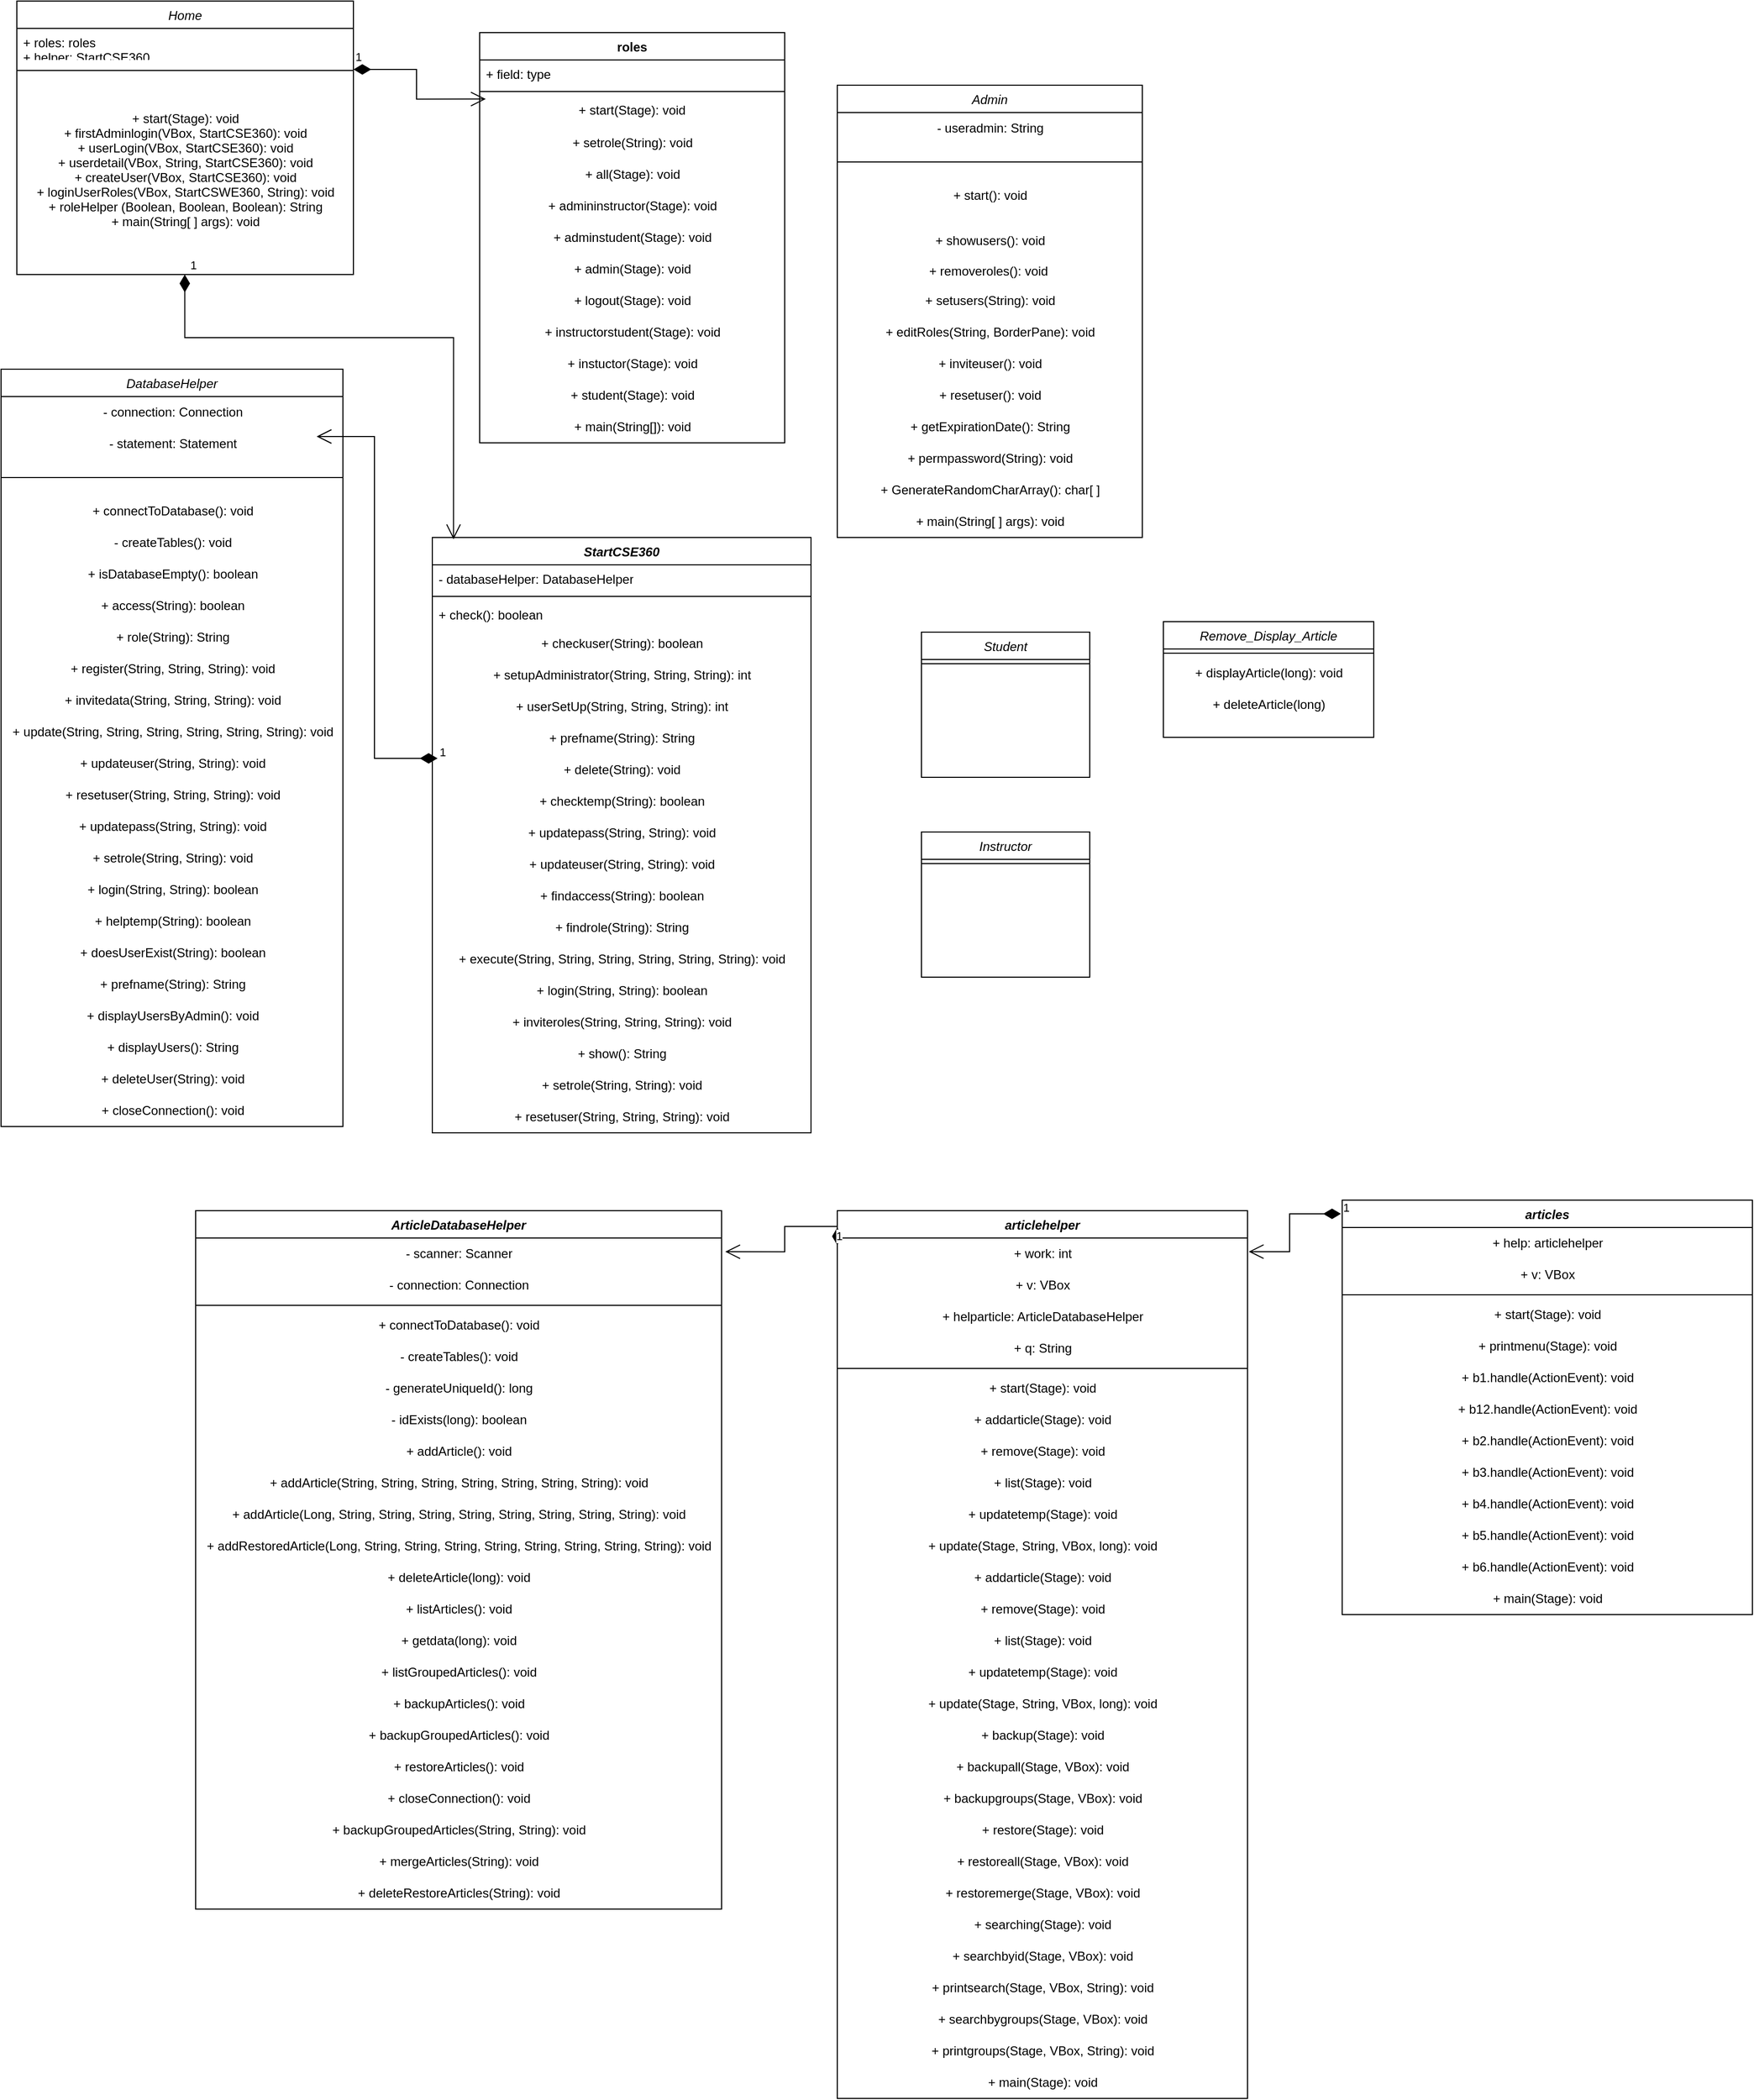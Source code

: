 <mxfile version="24.8.3">
  <diagram name="Page-1" id="ctMq2p94Id5YSrw-uo0k">
    <mxGraphModel dx="859" dy="958" grid="1" gridSize="10" guides="1" tooltips="1" connect="1" arrows="1" fold="1" page="1" pageScale="1" pageWidth="850" pageHeight="1100" math="0" shadow="0">
      <root>
        <mxCell id="0" />
        <mxCell id="1" parent="0" />
        <mxCell id="kllssjLPhVET7LkKiRfW-1" value="Home" style="swimlane;fontStyle=2;align=center;verticalAlign=top;childLayout=stackLayout;horizontal=1;startSize=26;horizontalStack=0;resizeParent=1;resizeLast=0;collapsible=1;marginBottom=0;rounded=0;shadow=0;strokeWidth=1;spacingTop=0;" parent="1" vertex="1">
          <mxGeometry x="40" y="40" width="320" height="260" as="geometry">
            <mxRectangle x="150" y="10" width="160" height="26" as="alternateBounds" />
          </mxGeometry>
        </mxCell>
        <mxCell id="kllssjLPhVET7LkKiRfW-2" value="+ roles: roles&#xa;+ helper: StartCSE360" style="text;align=left;verticalAlign=top;spacingLeft=4;spacingRight=4;overflow=hidden;rotatable=0;points=[[0,0.5],[1,0.5]];portConstraint=eastwest;rounded=0;shadow=0;html=0;" parent="kllssjLPhVET7LkKiRfW-1" vertex="1">
          <mxGeometry y="26" width="320" height="26" as="geometry" />
        </mxCell>
        <mxCell id="kllssjLPhVET7LkKiRfW-11" value="" style="line;html=1;strokeWidth=1;align=left;verticalAlign=middle;spacingTop=-1;spacingLeft=3;spacingRight=3;rotatable=0;labelPosition=right;points=[];portConstraint=eastwest;" parent="kllssjLPhVET7LkKiRfW-1" vertex="1">
          <mxGeometry y="52" width="320" height="28" as="geometry" />
        </mxCell>
        <mxCell id="kllssjLPhVET7LkKiRfW-12" value="+ start(Stage): void&#xa;+ firstAdminlogin(VBox, StartCSE360): void&#xa;+ userLogin(VBox, StartCSE360): void&#xa;+ userdetail(VBox, String, StartCSE360): void&#xa;+ createUser(VBox, StartCSE360): void&#xa;+ loginUserRoles(VBox, StartCSWE360, String): void&#xa;+ roleHelper (Boolean, Boolean, Boolean): String&#xa;+ main(String[ ] args): void" style="text;align=center;verticalAlign=top;spacingLeft=5;spacingRight=4;overflow=hidden;rotatable=0;points=[[0,0.5],[1,0.5]];portConstraint=eastwest;spacingTop=13;spacing=7;labelBorderColor=none;labelBackgroundColor=none;" parent="kllssjLPhVET7LkKiRfW-1" vertex="1">
          <mxGeometry y="80" width="320" height="180" as="geometry" />
        </mxCell>
        <mxCell id="kllssjLPhVET7LkKiRfW-13" value="Student" style="swimlane;fontStyle=2;align=center;verticalAlign=top;childLayout=stackLayout;horizontal=1;startSize=26;horizontalStack=0;resizeParent=1;resizeLast=0;collapsible=1;marginBottom=0;rounded=0;shadow=0;strokeWidth=1;" parent="1" vertex="1">
          <mxGeometry x="900" y="640" width="160" height="138" as="geometry">
            <mxRectangle x="130" y="380" width="160" height="26" as="alternateBounds" />
          </mxGeometry>
        </mxCell>
        <mxCell id="kllssjLPhVET7LkKiRfW-14" value="" style="line;html=1;strokeWidth=1;align=left;verticalAlign=middle;spacingTop=-1;spacingLeft=3;spacingRight=3;rotatable=0;labelPosition=right;points=[];portConstraint=eastwest;" parent="kllssjLPhVET7LkKiRfW-13" vertex="1">
          <mxGeometry y="26" width="160" height="8" as="geometry" />
        </mxCell>
        <mxCell id="kllssjLPhVET7LkKiRfW-21" value="Instructor" style="swimlane;fontStyle=2;align=center;verticalAlign=top;childLayout=stackLayout;horizontal=1;startSize=26;horizontalStack=0;resizeParent=1;resizeLast=0;collapsible=1;marginBottom=0;rounded=0;shadow=0;strokeWidth=1;" parent="1" vertex="1">
          <mxGeometry x="900" y="830" width="160" height="138" as="geometry">
            <mxRectangle x="130" y="380" width="160" height="26" as="alternateBounds" />
          </mxGeometry>
        </mxCell>
        <mxCell id="kllssjLPhVET7LkKiRfW-22" value="" style="line;html=1;strokeWidth=1;align=left;verticalAlign=middle;spacingTop=-1;spacingLeft=3;spacingRight=3;rotatable=0;labelPosition=right;points=[];portConstraint=eastwest;" parent="kllssjLPhVET7LkKiRfW-21" vertex="1">
          <mxGeometry y="26" width="160" height="8" as="geometry" />
        </mxCell>
        <mxCell id="kllssjLPhVET7LkKiRfW-15" value="Admin" style="swimlane;fontStyle=2;align=center;verticalAlign=top;childLayout=stackLayout;horizontal=1;startSize=26;horizontalStack=0;resizeParent=1;resizeLast=0;collapsible=1;marginBottom=0;rounded=0;shadow=0;strokeWidth=1;" parent="1" vertex="1">
          <mxGeometry x="820" y="120" width="290" height="430" as="geometry">
            <mxRectangle x="340" y="380" width="170" height="26" as="alternateBounds" />
          </mxGeometry>
        </mxCell>
        <mxCell id="kllssjLPhVET7LkKiRfW-38" value="- useradmin: String" style="text;html=1;align=center;verticalAlign=middle;resizable=0;points=[];autosize=1;strokeColor=none;fillColor=none;" parent="kllssjLPhVET7LkKiRfW-15" vertex="1">
          <mxGeometry y="26" width="290" height="30" as="geometry" />
        </mxCell>
        <mxCell id="kllssjLPhVET7LkKiRfW-16" value="" style="line;html=1;strokeWidth=1;align=left;verticalAlign=middle;spacingTop=-1;spacingLeft=3;spacingRight=3;rotatable=0;labelPosition=right;points=[];portConstraint=eastwest;" parent="kllssjLPhVET7LkKiRfW-15" vertex="1">
          <mxGeometry y="56" width="290" height="34" as="geometry" />
        </mxCell>
        <mxCell id="SJlAwtRStTT4HypsvH_w-40" value="+ start(): void" style="text;html=1;align=center;verticalAlign=middle;resizable=0;points=[];autosize=1;strokeColor=none;fillColor=none;" parent="kllssjLPhVET7LkKiRfW-15" vertex="1">
          <mxGeometry y="90" width="290" height="30" as="geometry" />
        </mxCell>
        <mxCell id="kllssjLPhVET7LkKiRfW-19" value="&lt;div&gt;&lt;br&gt;&lt;/div&gt;&lt;div&gt;+ showusers(): void&lt;/div&gt;&lt;div&gt;&lt;br&gt;&lt;/div&gt;&lt;div&gt;+ removeroles(): void&amp;nbsp;&lt;br&gt;&lt;/div&gt;" style="text;html=1;align=center;verticalAlign=middle;resizable=0;points=[];autosize=1;strokeColor=none;fillColor=none;" parent="kllssjLPhVET7LkKiRfW-15" vertex="1">
          <mxGeometry y="120" width="290" height="70" as="geometry" />
        </mxCell>
        <mxCell id="SJlAwtRStTT4HypsvH_w-62" value="+ setusers(String): void" style="text;html=1;align=center;verticalAlign=middle;resizable=0;points=[];autosize=1;strokeColor=none;fillColor=none;" parent="kllssjLPhVET7LkKiRfW-15" vertex="1">
          <mxGeometry y="190" width="290" height="30" as="geometry" />
        </mxCell>
        <mxCell id="SJlAwtRStTT4HypsvH_w-46" value="+ editRoles(String, BorderPane): void" style="text;html=1;align=center;verticalAlign=middle;resizable=0;points=[];autosize=1;strokeColor=none;fillColor=none;" parent="kllssjLPhVET7LkKiRfW-15" vertex="1">
          <mxGeometry y="220" width="290" height="30" as="geometry" />
        </mxCell>
        <mxCell id="SJlAwtRStTT4HypsvH_w-63" value="+ inviteuser(): void" style="text;html=1;align=center;verticalAlign=middle;resizable=0;points=[];autosize=1;strokeColor=none;fillColor=none;" parent="kllssjLPhVET7LkKiRfW-15" vertex="1">
          <mxGeometry y="250" width="290" height="30" as="geometry" />
        </mxCell>
        <mxCell id="SJlAwtRStTT4HypsvH_w-64" value="+ resetuser(): void" style="text;html=1;align=center;verticalAlign=middle;resizable=0;points=[];autosize=1;strokeColor=none;fillColor=none;" parent="kllssjLPhVET7LkKiRfW-15" vertex="1">
          <mxGeometry y="280" width="290" height="30" as="geometry" />
        </mxCell>
        <mxCell id="SJlAwtRStTT4HypsvH_w-65" value="+ getExpirationDate(): String" style="text;html=1;align=center;verticalAlign=middle;resizable=0;points=[];autosize=1;strokeColor=none;fillColor=none;" parent="kllssjLPhVET7LkKiRfW-15" vertex="1">
          <mxGeometry y="310" width="290" height="30" as="geometry" />
        </mxCell>
        <mxCell id="SJlAwtRStTT4HypsvH_w-66" value="+ permpassword(String): void" style="text;html=1;align=center;verticalAlign=middle;resizable=0;points=[];autosize=1;strokeColor=none;fillColor=none;" parent="kllssjLPhVET7LkKiRfW-15" vertex="1">
          <mxGeometry y="340" width="290" height="30" as="geometry" />
        </mxCell>
        <mxCell id="SJlAwtRStTT4HypsvH_w-67" value="+ GenerateRandomCharArray(): char[ ]" style="text;html=1;align=center;verticalAlign=middle;resizable=0;points=[];autosize=1;strokeColor=none;fillColor=none;" parent="kllssjLPhVET7LkKiRfW-15" vertex="1">
          <mxGeometry y="370" width="290" height="30" as="geometry" />
        </mxCell>
        <mxCell id="SJlAwtRStTT4HypsvH_w-47" value="+ main(String[ ] args): void" style="text;html=1;align=center;verticalAlign=middle;resizable=0;points=[];autosize=1;strokeColor=none;fillColor=none;" parent="kllssjLPhVET7LkKiRfW-15" vertex="1">
          <mxGeometry y="400" width="290" height="30" as="geometry" />
        </mxCell>
        <mxCell id="kllssjLPhVET7LkKiRfW-39" value="DatabaseHelper" style="swimlane;fontStyle=2;align=center;verticalAlign=top;childLayout=stackLayout;horizontal=1;startSize=26;horizontalStack=0;resizeParent=1;resizeLast=0;collapsible=1;marginBottom=0;rounded=0;shadow=0;strokeWidth=1;" parent="1" vertex="1">
          <mxGeometry x="25" y="390" width="325" height="720" as="geometry">
            <mxRectangle x="130" y="380" width="160" height="26" as="alternateBounds" />
          </mxGeometry>
        </mxCell>
        <mxCell id="kllssjLPhVET7LkKiRfW-42" value="- connection: Connection" style="text;html=1;align=center;verticalAlign=middle;resizable=0;points=[];autosize=1;strokeColor=none;fillColor=none;" parent="kllssjLPhVET7LkKiRfW-39" vertex="1">
          <mxGeometry y="26" width="325" height="30" as="geometry" />
        </mxCell>
        <mxCell id="kllssjLPhVET7LkKiRfW-43" value="- statement: Statement" style="text;html=1;align=center;verticalAlign=middle;resizable=0;points=[];autosize=1;strokeColor=none;fillColor=none;" parent="kllssjLPhVET7LkKiRfW-39" vertex="1">
          <mxGeometry y="56" width="325" height="30" as="geometry" />
        </mxCell>
        <mxCell id="kllssjLPhVET7LkKiRfW-40" value="" style="line;html=1;strokeWidth=1;align=left;verticalAlign=middle;spacingTop=-1;spacingLeft=3;spacingRight=3;rotatable=0;labelPosition=right;points=[];portConstraint=eastwest;" parent="kllssjLPhVET7LkKiRfW-39" vertex="1">
          <mxGeometry y="86" width="325" height="34" as="geometry" />
        </mxCell>
        <mxCell id="kllssjLPhVET7LkKiRfW-41" value="+ connectToDatabase(): void" style="text;html=1;align=center;verticalAlign=middle;resizable=0;points=[];autosize=1;strokeColor=none;fillColor=none;" parent="kllssjLPhVET7LkKiRfW-39" vertex="1">
          <mxGeometry y="120" width="325" height="30" as="geometry" />
        </mxCell>
        <mxCell id="kllssjLPhVET7LkKiRfW-44" value="- createTables(): void" style="text;html=1;align=center;verticalAlign=middle;resizable=0;points=[];autosize=1;strokeColor=none;fillColor=none;" parent="kllssjLPhVET7LkKiRfW-39" vertex="1">
          <mxGeometry y="150" width="325" height="30" as="geometry" />
        </mxCell>
        <mxCell id="kllssjLPhVET7LkKiRfW-45" value="+ isDatabaseEmpty(): boolean" style="text;html=1;align=center;verticalAlign=middle;resizable=0;points=[];autosize=1;strokeColor=none;fillColor=none;" parent="kllssjLPhVET7LkKiRfW-39" vertex="1">
          <mxGeometry y="180" width="325" height="30" as="geometry" />
        </mxCell>
        <mxCell id="kllssjLPhVET7LkKiRfW-47" value="+ access(String): boolean" style="text;html=1;align=center;verticalAlign=middle;resizable=0;points=[];autosize=1;strokeColor=none;fillColor=none;" parent="kllssjLPhVET7LkKiRfW-39" vertex="1">
          <mxGeometry y="210" width="325" height="30" as="geometry" />
        </mxCell>
        <mxCell id="kllssjLPhVET7LkKiRfW-48" value="+ role(String): String" style="text;html=1;align=center;verticalAlign=middle;resizable=0;points=[];autosize=1;strokeColor=none;fillColor=none;" parent="kllssjLPhVET7LkKiRfW-39" vertex="1">
          <mxGeometry y="240" width="325" height="30" as="geometry" />
        </mxCell>
        <mxCell id="kllssjLPhVET7LkKiRfW-49" value="+ register(String, String, String): void" style="text;html=1;align=center;verticalAlign=middle;resizable=0;points=[];autosize=1;strokeColor=none;fillColor=none;" parent="kllssjLPhVET7LkKiRfW-39" vertex="1">
          <mxGeometry y="270" width="325" height="30" as="geometry" />
        </mxCell>
        <mxCell id="SJlAwtRStTT4HypsvH_w-48" value="+ invitedata(String, String, String): void" style="text;html=1;align=center;verticalAlign=middle;resizable=0;points=[];autosize=1;strokeColor=none;fillColor=none;" parent="kllssjLPhVET7LkKiRfW-39" vertex="1">
          <mxGeometry y="300" width="325" height="30" as="geometry" />
        </mxCell>
        <mxCell id="kllssjLPhVET7LkKiRfW-51" value="+ update(String, String, String, String, String, String): void" style="text;html=1;align=center;verticalAlign=middle;resizable=0;points=[];autosize=1;strokeColor=none;fillColor=none;" parent="kllssjLPhVET7LkKiRfW-39" vertex="1">
          <mxGeometry y="330" width="325" height="30" as="geometry" />
        </mxCell>
        <mxCell id="SJlAwtRStTT4HypsvH_w-49" value="+ updateuser(String, String): void" style="text;html=1;align=center;verticalAlign=middle;resizable=0;points=[];autosize=1;strokeColor=none;fillColor=none;" parent="kllssjLPhVET7LkKiRfW-39" vertex="1">
          <mxGeometry y="360" width="325" height="30" as="geometry" />
        </mxCell>
        <mxCell id="SJlAwtRStTT4HypsvH_w-50" value="+ resetuser(String, String, String): void" style="text;html=1;align=center;verticalAlign=middle;resizable=0;points=[];autosize=1;strokeColor=none;fillColor=none;" parent="kllssjLPhVET7LkKiRfW-39" vertex="1">
          <mxGeometry y="390" width="325" height="30" as="geometry" />
        </mxCell>
        <mxCell id="SJlAwtRStTT4HypsvH_w-51" value="+ updatepass(String, String): void" style="text;html=1;align=center;verticalAlign=middle;resizable=0;points=[];autosize=1;strokeColor=none;fillColor=none;" parent="kllssjLPhVET7LkKiRfW-39" vertex="1">
          <mxGeometry y="420" width="325" height="30" as="geometry" />
        </mxCell>
        <mxCell id="kllssjLPhVET7LkKiRfW-52" value="+ setrole(String, String): void" style="text;html=1;align=center;verticalAlign=middle;resizable=0;points=[];autosize=1;strokeColor=none;fillColor=none;" parent="kllssjLPhVET7LkKiRfW-39" vertex="1">
          <mxGeometry y="450" width="325" height="30" as="geometry" />
        </mxCell>
        <mxCell id="SJlAwtRStTT4HypsvH_w-45" value="+ login(String, String): boolean" style="text;html=1;align=center;verticalAlign=middle;resizable=0;points=[];autosize=1;strokeColor=none;fillColor=none;" parent="kllssjLPhVET7LkKiRfW-39" vertex="1">
          <mxGeometry y="480" width="325" height="30" as="geometry" />
        </mxCell>
        <mxCell id="SJlAwtRStTT4HypsvH_w-54" value="+ helptemp(String): boolean" style="text;html=1;align=center;verticalAlign=middle;resizable=0;points=[];autosize=1;strokeColor=none;fillColor=none;" parent="kllssjLPhVET7LkKiRfW-39" vertex="1">
          <mxGeometry y="510" width="325" height="30" as="geometry" />
        </mxCell>
        <mxCell id="kllssjLPhVET7LkKiRfW-53" value="+ doesUserExist(String): boolean" style="text;html=1;align=center;verticalAlign=middle;resizable=0;points=[];autosize=1;strokeColor=none;fillColor=none;" parent="kllssjLPhVET7LkKiRfW-39" vertex="1">
          <mxGeometry y="540" width="325" height="30" as="geometry" />
        </mxCell>
        <mxCell id="SJlAwtRStTT4HypsvH_w-1" value="+ prefname(String): String" style="text;html=1;align=center;verticalAlign=middle;resizable=0;points=[];autosize=1;strokeColor=none;fillColor=none;" parent="kllssjLPhVET7LkKiRfW-39" vertex="1">
          <mxGeometry y="570" width="325" height="30" as="geometry" />
        </mxCell>
        <mxCell id="SJlAwtRStTT4HypsvH_w-2" value="+ displayUsersByAdmin(): void" style="text;html=1;align=center;verticalAlign=middle;resizable=0;points=[];autosize=1;strokeColor=none;fillColor=none;" parent="kllssjLPhVET7LkKiRfW-39" vertex="1">
          <mxGeometry y="600" width="325" height="30" as="geometry" />
        </mxCell>
        <mxCell id="SJlAwtRStTT4HypsvH_w-3" value="+ displayUsers(): String" style="text;html=1;align=center;verticalAlign=middle;resizable=0;points=[];autosize=1;strokeColor=none;fillColor=none;" parent="kllssjLPhVET7LkKiRfW-39" vertex="1">
          <mxGeometry y="630" width="325" height="30" as="geometry" />
        </mxCell>
        <mxCell id="SJlAwtRStTT4HypsvH_w-4" value="+ deleteUser(String): void" style="text;html=1;align=center;verticalAlign=middle;resizable=0;points=[];autosize=1;strokeColor=none;fillColor=none;" parent="kllssjLPhVET7LkKiRfW-39" vertex="1">
          <mxGeometry y="660" width="325" height="30" as="geometry" />
        </mxCell>
        <mxCell id="SJlAwtRStTT4HypsvH_w-6" value="+ closeConnection(): void" style="text;html=1;align=center;verticalAlign=middle;resizable=0;points=[];autosize=1;strokeColor=none;fillColor=none;" parent="kllssjLPhVET7LkKiRfW-39" vertex="1">
          <mxGeometry y="690" width="325" height="30" as="geometry" />
        </mxCell>
        <mxCell id="SJlAwtRStTT4HypsvH_w-11" value="roles" style="swimlane;fontStyle=1;align=center;verticalAlign=top;childLayout=stackLayout;horizontal=1;startSize=26;horizontalStack=0;resizeParent=1;resizeParentMax=0;resizeLast=0;collapsible=1;marginBottom=0;whiteSpace=wrap;html=1;" parent="1" vertex="1">
          <mxGeometry x="480" y="70" width="290" height="390" as="geometry" />
        </mxCell>
        <mxCell id="SJlAwtRStTT4HypsvH_w-12" value="+ field: type" style="text;strokeColor=none;fillColor=none;align=left;verticalAlign=top;spacingLeft=4;spacingRight=4;overflow=hidden;rotatable=0;points=[[0,0.5],[1,0.5]];portConstraint=eastwest;whiteSpace=wrap;html=1;" parent="SJlAwtRStTT4HypsvH_w-11" vertex="1">
          <mxGeometry y="26" width="290" height="26" as="geometry" />
        </mxCell>
        <mxCell id="SJlAwtRStTT4HypsvH_w-13" value="" style="line;strokeWidth=1;fillColor=none;align=left;verticalAlign=middle;spacingTop=-1;spacingLeft=3;spacingRight=3;rotatable=0;labelPosition=right;points=[];portConstraint=eastwest;strokeColor=inherit;" parent="SJlAwtRStTT4HypsvH_w-11" vertex="1">
          <mxGeometry y="52" width="290" height="8" as="geometry" />
        </mxCell>
        <mxCell id="SJlAwtRStTT4HypsvH_w-14" value="+ start(Stage): void" style="text;strokeColor=none;fillColor=none;align=center;verticalAlign=top;spacingLeft=4;spacingRight=4;overflow=hidden;rotatable=0;points=[[0,0.5],[1,0.5]];portConstraint=eastwest;whiteSpace=wrap;html=1;" parent="SJlAwtRStTT4HypsvH_w-11" vertex="1">
          <mxGeometry y="60" width="290" height="30" as="geometry" />
        </mxCell>
        <mxCell id="SJlAwtRStTT4HypsvH_w-15" value="+ setrole(String): void" style="text;html=1;align=center;verticalAlign=middle;resizable=0;points=[];autosize=1;strokeColor=none;fillColor=none;" parent="SJlAwtRStTT4HypsvH_w-11" vertex="1">
          <mxGeometry y="90" width="290" height="30" as="geometry" />
        </mxCell>
        <mxCell id="SJlAwtRStTT4HypsvH_w-16" value="+ all(Stage): void" style="text;html=1;align=center;verticalAlign=middle;resizable=0;points=[];autosize=1;strokeColor=none;fillColor=none;" parent="SJlAwtRStTT4HypsvH_w-11" vertex="1">
          <mxGeometry y="120" width="290" height="30" as="geometry" />
        </mxCell>
        <mxCell id="SJlAwtRStTT4HypsvH_w-17" value="+ admininstructor(Stage): void" style="text;html=1;align=center;verticalAlign=middle;resizable=0;points=[];autosize=1;strokeColor=none;fillColor=none;" parent="SJlAwtRStTT4HypsvH_w-11" vertex="1">
          <mxGeometry y="150" width="290" height="30" as="geometry" />
        </mxCell>
        <mxCell id="SJlAwtRStTT4HypsvH_w-18" value="+ adminstudent(Stage): void" style="text;html=1;align=center;verticalAlign=middle;resizable=0;points=[];autosize=1;strokeColor=none;fillColor=none;" parent="SJlAwtRStTT4HypsvH_w-11" vertex="1">
          <mxGeometry y="180" width="290" height="30" as="geometry" />
        </mxCell>
        <mxCell id="SJlAwtRStTT4HypsvH_w-19" value="+ admin(Stage): void" style="text;html=1;align=center;verticalAlign=middle;resizable=0;points=[];autosize=1;strokeColor=none;fillColor=none;" parent="SJlAwtRStTT4HypsvH_w-11" vertex="1">
          <mxGeometry y="210" width="290" height="30" as="geometry" />
        </mxCell>
        <mxCell id="SJlAwtRStTT4HypsvH_w-20" value="+ logout(Stage): void" style="text;html=1;align=center;verticalAlign=middle;resizable=0;points=[];autosize=1;strokeColor=none;fillColor=none;" parent="SJlAwtRStTT4HypsvH_w-11" vertex="1">
          <mxGeometry y="240" width="290" height="30" as="geometry" />
        </mxCell>
        <mxCell id="SJlAwtRStTT4HypsvH_w-55" value="+ instructorstudent(Stage): void" style="text;html=1;align=center;verticalAlign=middle;resizable=0;points=[];autosize=1;strokeColor=none;fillColor=none;" parent="SJlAwtRStTT4HypsvH_w-11" vertex="1">
          <mxGeometry y="270" width="290" height="30" as="geometry" />
        </mxCell>
        <mxCell id="SJlAwtRStTT4HypsvH_w-21" value="+ instuctor(Stage): void" style="text;html=1;align=center;verticalAlign=middle;resizable=0;points=[];autosize=1;strokeColor=none;fillColor=none;" parent="SJlAwtRStTT4HypsvH_w-11" vertex="1">
          <mxGeometry y="300" width="290" height="30" as="geometry" />
        </mxCell>
        <mxCell id="SJlAwtRStTT4HypsvH_w-22" value="+ student(Stage): void" style="text;html=1;align=center;verticalAlign=middle;resizable=0;points=[];autosize=1;strokeColor=none;fillColor=none;" parent="SJlAwtRStTT4HypsvH_w-11" vertex="1">
          <mxGeometry y="330" width="290" height="30" as="geometry" />
        </mxCell>
        <mxCell id="SJlAwtRStTT4HypsvH_w-23" value="+ main(String[]): void" style="text;html=1;align=center;verticalAlign=middle;resizable=0;points=[];autosize=1;strokeColor=none;fillColor=none;" parent="SJlAwtRStTT4HypsvH_w-11" vertex="1">
          <mxGeometry y="360" width="290" height="30" as="geometry" />
        </mxCell>
        <mxCell id="SJlAwtRStTT4HypsvH_w-24" value="&lt;i&gt;StartCSE360&lt;/i&gt;" style="swimlane;fontStyle=1;align=center;verticalAlign=top;childLayout=stackLayout;horizontal=1;startSize=26;horizontalStack=0;resizeParent=1;resizeParentMax=0;resizeLast=0;collapsible=1;marginBottom=0;whiteSpace=wrap;html=1;" parent="1" vertex="1">
          <mxGeometry x="435" y="550" width="360" height="566" as="geometry" />
        </mxCell>
        <mxCell id="SJlAwtRStTT4HypsvH_w-25" value="- databaseHelper: DatabaseHelper" style="text;strokeColor=none;fillColor=none;align=left;verticalAlign=top;spacingLeft=4;spacingRight=4;overflow=hidden;rotatable=0;points=[[0,0.5],[1,0.5]];portConstraint=eastwest;whiteSpace=wrap;html=1;" parent="SJlAwtRStTT4HypsvH_w-24" vertex="1">
          <mxGeometry y="26" width="360" height="26" as="geometry" />
        </mxCell>
        <mxCell id="SJlAwtRStTT4HypsvH_w-26" value="" style="line;strokeWidth=1;fillColor=none;align=left;verticalAlign=middle;spacingTop=-1;spacingLeft=3;spacingRight=3;rotatable=0;labelPosition=right;points=[];portConstraint=eastwest;strokeColor=inherit;" parent="SJlAwtRStTT4HypsvH_w-24" vertex="1">
          <mxGeometry y="52" width="360" height="8" as="geometry" />
        </mxCell>
        <mxCell id="SJlAwtRStTT4HypsvH_w-27" value="+ check(): boolean" style="text;strokeColor=none;fillColor=none;align=left;verticalAlign=top;spacingLeft=4;spacingRight=4;overflow=hidden;rotatable=0;points=[[0,0.5],[1,0.5]];portConstraint=eastwest;whiteSpace=wrap;html=1;" parent="SJlAwtRStTT4HypsvH_w-24" vertex="1">
          <mxGeometry y="60" width="360" height="26" as="geometry" />
        </mxCell>
        <mxCell id="SJlAwtRStTT4HypsvH_w-28" value="+ checkuser(String): boolean" style="text;html=1;align=center;verticalAlign=middle;resizable=0;points=[];autosize=1;strokeColor=none;fillColor=none;" parent="SJlAwtRStTT4HypsvH_w-24" vertex="1">
          <mxGeometry y="86" width="360" height="30" as="geometry" />
        </mxCell>
        <mxCell id="SJlAwtRStTT4HypsvH_w-29" value="+ setupAdministrator(String, String, String): int" style="text;html=1;align=center;verticalAlign=middle;resizable=0;points=[];autosize=1;strokeColor=none;fillColor=none;" parent="SJlAwtRStTT4HypsvH_w-24" vertex="1">
          <mxGeometry y="116" width="360" height="30" as="geometry" />
        </mxCell>
        <mxCell id="SJlAwtRStTT4HypsvH_w-30" value="+ userSetUp(String, String, String): int" style="text;html=1;align=center;verticalAlign=middle;resizable=0;points=[];autosize=1;strokeColor=none;fillColor=none;" parent="SJlAwtRStTT4HypsvH_w-24" vertex="1">
          <mxGeometry y="146" width="360" height="30" as="geometry" />
        </mxCell>
        <mxCell id="SJlAwtRStTT4HypsvH_w-31" value="+ prefname(String): String" style="text;html=1;align=center;verticalAlign=middle;resizable=0;points=[];autosize=1;strokeColor=none;fillColor=none;" parent="SJlAwtRStTT4HypsvH_w-24" vertex="1">
          <mxGeometry y="176" width="360" height="30" as="geometry" />
        </mxCell>
        <mxCell id="SJlAwtRStTT4HypsvH_w-41" value="1" style="endArrow=open;html=1;endSize=12;startArrow=diamondThin;startSize=14;startFill=1;edgeStyle=orthogonalEdgeStyle;align=left;verticalAlign=bottom;rounded=0;" parent="SJlAwtRStTT4HypsvH_w-24" edge="1">
          <mxGeometry x="-1" y="3" relative="1" as="geometry">
            <mxPoint x="5" y="210" as="sourcePoint" />
            <mxPoint x="-110" y="-96" as="targetPoint" />
            <Array as="points">
              <mxPoint x="-55" y="210" />
              <mxPoint x="-55" y="-96" />
            </Array>
          </mxGeometry>
        </mxCell>
        <mxCell id="SJlAwtRStTT4HypsvH_w-32" value="+ delete(String): void" style="text;html=1;align=center;verticalAlign=middle;resizable=0;points=[];autosize=1;strokeColor=none;fillColor=none;" parent="SJlAwtRStTT4HypsvH_w-24" vertex="1">
          <mxGeometry y="206" width="360" height="30" as="geometry" />
        </mxCell>
        <mxCell id="SJlAwtRStTT4HypsvH_w-56" value="+ checktemp(String): boolean" style="text;html=1;align=center;verticalAlign=middle;resizable=0;points=[];autosize=1;strokeColor=none;fillColor=none;" parent="SJlAwtRStTT4HypsvH_w-24" vertex="1">
          <mxGeometry y="236" width="360" height="30" as="geometry" />
        </mxCell>
        <mxCell id="SJlAwtRStTT4HypsvH_w-57" value="+ updatepass(String, String): void" style="text;html=1;align=center;verticalAlign=middle;resizable=0;points=[];autosize=1;strokeColor=none;fillColor=none;" parent="SJlAwtRStTT4HypsvH_w-24" vertex="1">
          <mxGeometry y="266" width="360" height="30" as="geometry" />
        </mxCell>
        <mxCell id="SJlAwtRStTT4HypsvH_w-58" value="+ updateuser(String, String): void" style="text;html=1;align=center;verticalAlign=middle;resizable=0;points=[];autosize=1;strokeColor=none;fillColor=none;" parent="SJlAwtRStTT4HypsvH_w-24" vertex="1">
          <mxGeometry y="296" width="360" height="30" as="geometry" />
        </mxCell>
        <mxCell id="SJlAwtRStTT4HypsvH_w-33" value="+ findaccess(String): boolean" style="text;html=1;align=center;verticalAlign=middle;resizable=0;points=[];autosize=1;strokeColor=none;fillColor=none;" parent="SJlAwtRStTT4HypsvH_w-24" vertex="1">
          <mxGeometry y="326" width="360" height="30" as="geometry" />
        </mxCell>
        <mxCell id="SJlAwtRStTT4HypsvH_w-34" value="+ findrole(String): String" style="text;html=1;align=center;verticalAlign=middle;resizable=0;points=[];autosize=1;strokeColor=none;fillColor=none;" parent="SJlAwtRStTT4HypsvH_w-24" vertex="1">
          <mxGeometry y="356" width="360" height="30" as="geometry" />
        </mxCell>
        <mxCell id="SJlAwtRStTT4HypsvH_w-35" value="+ execute(String, String, String, String, String, String): void" style="text;html=1;align=center;verticalAlign=middle;resizable=0;points=[];autosize=1;strokeColor=none;fillColor=none;" parent="SJlAwtRStTT4HypsvH_w-24" vertex="1">
          <mxGeometry y="386" width="360" height="30" as="geometry" />
        </mxCell>
        <mxCell id="SJlAwtRStTT4HypsvH_w-36" value="+ login(String, String): boolean" style="text;html=1;align=center;verticalAlign=middle;resizable=0;points=[];autosize=1;strokeColor=none;fillColor=none;" parent="SJlAwtRStTT4HypsvH_w-24" vertex="1">
          <mxGeometry y="416" width="360" height="30" as="geometry" />
        </mxCell>
        <mxCell id="SJlAwtRStTT4HypsvH_w-59" value="+ inviteroles(String, String, String): void" style="text;html=1;align=center;verticalAlign=middle;resizable=0;points=[];autosize=1;strokeColor=none;fillColor=none;" parent="SJlAwtRStTT4HypsvH_w-24" vertex="1">
          <mxGeometry y="446" width="360" height="30" as="geometry" />
        </mxCell>
        <mxCell id="SJlAwtRStTT4HypsvH_w-37" value="+ show(): String" style="text;html=1;align=center;verticalAlign=middle;resizable=0;points=[];autosize=1;strokeColor=none;fillColor=none;" parent="SJlAwtRStTT4HypsvH_w-24" vertex="1">
          <mxGeometry y="476" width="360" height="30" as="geometry" />
        </mxCell>
        <mxCell id="SJlAwtRStTT4HypsvH_w-38" value="+ setrole(String, String): void" style="text;html=1;align=center;verticalAlign=middle;resizable=0;points=[];autosize=1;strokeColor=none;fillColor=none;" parent="SJlAwtRStTT4HypsvH_w-24" vertex="1">
          <mxGeometry y="506" width="360" height="30" as="geometry" />
        </mxCell>
        <mxCell id="SJlAwtRStTT4HypsvH_w-61" value="+ resetuser(String, String, String): void" style="text;html=1;align=center;verticalAlign=middle;resizable=0;points=[];autosize=1;strokeColor=none;fillColor=none;" parent="SJlAwtRStTT4HypsvH_w-24" vertex="1">
          <mxGeometry y="536" width="360" height="30" as="geometry" />
        </mxCell>
        <mxCell id="SJlAwtRStTT4HypsvH_w-42" value="1" style="endArrow=open;html=1;endSize=12;startArrow=diamondThin;startSize=14;startFill=1;edgeStyle=orthogonalEdgeStyle;align=left;verticalAlign=bottom;rounded=0;entryX=0.02;entryY=0.105;entryDx=0;entryDy=0;entryPerimeter=0;exitX=1;exitY=0.25;exitDx=0;exitDy=0;" parent="1" source="kllssjLPhVET7LkKiRfW-1" target="SJlAwtRStTT4HypsvH_w-14" edge="1">
          <mxGeometry x="-1" y="3" relative="1" as="geometry">
            <mxPoint x="320" y="100" as="sourcePoint" />
            <mxPoint x="480" y="100" as="targetPoint" />
          </mxGeometry>
        </mxCell>
        <mxCell id="SJlAwtRStTT4HypsvH_w-60" value="1" style="endArrow=open;html=1;endSize=12;startArrow=diamondThin;startSize=14;startFill=1;edgeStyle=orthogonalEdgeStyle;align=left;verticalAlign=bottom;rounded=0;exitX=0.499;exitY=1;exitDx=0;exitDy=0;exitPerimeter=0;entryX=0.056;entryY=0.003;entryDx=0;entryDy=0;entryPerimeter=0;" parent="1" source="kllssjLPhVET7LkKiRfW-12" target="SJlAwtRStTT4HypsvH_w-24" edge="1">
          <mxGeometry x="-1" y="3" relative="1" as="geometry">
            <mxPoint x="210" y="330" as="sourcePoint" />
            <mxPoint x="370" y="330" as="targetPoint" />
            <Array as="points">
              <mxPoint x="200" y="360" />
              <mxPoint x="455" y="360" />
            </Array>
          </mxGeometry>
        </mxCell>
        <mxCell id="EnPLGqOrfd-MYp_VHpDI-9" value="Remove_Display_Article" style="swimlane;fontStyle=2;align=center;verticalAlign=top;childLayout=stackLayout;horizontal=1;startSize=26;horizontalStack=0;resizeParent=1;resizeLast=0;collapsible=1;marginBottom=0;rounded=0;shadow=0;strokeWidth=1;" parent="1" vertex="1">
          <mxGeometry x="1130" y="630" width="200" height="110" as="geometry">
            <mxRectangle x="130" y="380" width="160" height="26" as="alternateBounds" />
          </mxGeometry>
        </mxCell>
        <mxCell id="EnPLGqOrfd-MYp_VHpDI-10" value="" style="line;html=1;strokeWidth=1;align=left;verticalAlign=middle;spacingTop=-1;spacingLeft=3;spacingRight=3;rotatable=0;labelPosition=right;points=[];portConstraint=eastwest;" parent="EnPLGqOrfd-MYp_VHpDI-9" vertex="1">
          <mxGeometry y="26" width="200" height="8" as="geometry" />
        </mxCell>
        <mxCell id="EnPLGqOrfd-MYp_VHpDI-11" value="+ displayArticle(long): void" style="text;html=1;align=center;verticalAlign=middle;resizable=0;points=[];autosize=1;strokeColor=none;fillColor=none;" parent="EnPLGqOrfd-MYp_VHpDI-9" vertex="1">
          <mxGeometry y="34" width="200" height="30" as="geometry" />
        </mxCell>
        <mxCell id="EnPLGqOrfd-MYp_VHpDI-12" value="+ deleteArticle(long)" style="text;html=1;align=center;verticalAlign=middle;resizable=0;points=[];autosize=1;strokeColor=none;fillColor=none;" parent="EnPLGqOrfd-MYp_VHpDI-9" vertex="1">
          <mxGeometry y="64" width="200" height="30" as="geometry" />
        </mxCell>
        <mxCell id="iOLG6gasKTPCg_5guacY-5" value="&lt;i&gt;ArticleDatabaseHelper&lt;/i&gt;" style="swimlane;fontStyle=1;align=center;verticalAlign=top;childLayout=stackLayout;horizontal=1;startSize=26;horizontalStack=0;resizeParent=1;resizeParentMax=0;resizeLast=0;collapsible=1;marginBottom=0;whiteSpace=wrap;html=1;" parent="1" vertex="1">
          <mxGeometry x="210" y="1190" width="500" height="664" as="geometry" />
        </mxCell>
        <mxCell id="iOLG6gasKTPCg_5guacY-9" value="- scanner: Scanner" style="text;html=1;align=center;verticalAlign=middle;resizable=0;points=[];autosize=1;strokeColor=none;fillColor=none;" parent="iOLG6gasKTPCg_5guacY-5" vertex="1">
          <mxGeometry y="26" width="500" height="30" as="geometry" />
        </mxCell>
        <mxCell id="iOLG6gasKTPCg_5guacY-10" value="- connection: Connection" style="text;html=1;align=center;verticalAlign=middle;resizable=0;points=[];autosize=1;strokeColor=none;fillColor=none;" parent="iOLG6gasKTPCg_5guacY-5" vertex="1">
          <mxGeometry y="56" width="500" height="30" as="geometry" />
        </mxCell>
        <mxCell id="iOLG6gasKTPCg_5guacY-7" value="" style="line;strokeWidth=1;fillColor=none;align=left;verticalAlign=middle;spacingTop=-1;spacingLeft=3;spacingRight=3;rotatable=0;labelPosition=right;points=[];portConstraint=eastwest;strokeColor=inherit;" parent="iOLG6gasKTPCg_5guacY-5" vertex="1">
          <mxGeometry y="86" width="500" height="8" as="geometry" />
        </mxCell>
        <mxCell id="iOLG6gasKTPCg_5guacY-12" value="+ connectToDatabase(): void" style="text;html=1;align=center;verticalAlign=middle;resizable=0;points=[];autosize=1;strokeColor=none;fillColor=none;" parent="iOLG6gasKTPCg_5guacY-5" vertex="1">
          <mxGeometry y="94" width="500" height="30" as="geometry" />
        </mxCell>
        <mxCell id="iOLG6gasKTPCg_5guacY-13" value="- createTables(): void" style="text;html=1;align=center;verticalAlign=middle;resizable=0;points=[];autosize=1;strokeColor=none;fillColor=none;" parent="iOLG6gasKTPCg_5guacY-5" vertex="1">
          <mxGeometry y="124" width="500" height="30" as="geometry" />
        </mxCell>
        <mxCell id="iOLG6gasKTPCg_5guacY-14" value="- generateUniqueId(): long" style="text;html=1;align=center;verticalAlign=middle;resizable=0;points=[];autosize=1;strokeColor=none;fillColor=none;" parent="iOLG6gasKTPCg_5guacY-5" vertex="1">
          <mxGeometry y="154" width="500" height="30" as="geometry" />
        </mxCell>
        <mxCell id="iOLG6gasKTPCg_5guacY-15" value="- idExists(long): boolean" style="text;html=1;align=center;verticalAlign=middle;resizable=0;points=[];autosize=1;strokeColor=none;fillColor=none;" parent="iOLG6gasKTPCg_5guacY-5" vertex="1">
          <mxGeometry y="184" width="500" height="30" as="geometry" />
        </mxCell>
        <mxCell id="iOLG6gasKTPCg_5guacY-16" value="+ addArticle(): void" style="text;html=1;align=center;verticalAlign=middle;resizable=0;points=[];autosize=1;strokeColor=none;fillColor=none;" parent="iOLG6gasKTPCg_5guacY-5" vertex="1">
          <mxGeometry y="214" width="500" height="30" as="geometry" />
        </mxCell>
        <mxCell id="iOLG6gasKTPCg_5guacY-17" value="+ addArticle(String, String, String, String, String, String, String): void" style="text;html=1;align=center;verticalAlign=middle;resizable=0;points=[];autosize=1;strokeColor=none;fillColor=none;" parent="iOLG6gasKTPCg_5guacY-5" vertex="1">
          <mxGeometry y="244" width="500" height="30" as="geometry" />
        </mxCell>
        <mxCell id="zHjUaEgWHtOYcyrex8Kz-1" value="+ addArticle(Long, String, String, String, String, String, String, String, String): void" style="text;html=1;align=center;verticalAlign=middle;resizable=0;points=[];autosize=1;strokeColor=none;fillColor=none;" vertex="1" parent="iOLG6gasKTPCg_5guacY-5">
          <mxGeometry y="274" width="500" height="30" as="geometry" />
        </mxCell>
        <mxCell id="iOLG6gasKTPCg_5guacY-18" value="+ addRestoredArticle(Long, String, String, String, String, String, String, String, String): void" style="text;html=1;align=center;verticalAlign=middle;resizable=0;points=[];autosize=1;strokeColor=none;fillColor=none;" parent="iOLG6gasKTPCg_5guacY-5" vertex="1">
          <mxGeometry y="304" width="500" height="30" as="geometry" />
        </mxCell>
        <mxCell id="iOLG6gasKTPCg_5guacY-19" value="+ deleteArticle(long): void" style="text;html=1;align=center;verticalAlign=middle;resizable=0;points=[];autosize=1;strokeColor=none;fillColor=none;" parent="iOLG6gasKTPCg_5guacY-5" vertex="1">
          <mxGeometry y="334" width="500" height="30" as="geometry" />
        </mxCell>
        <mxCell id="iOLG6gasKTPCg_5guacY-20" value="+ listArticles(): void" style="text;html=1;align=center;verticalAlign=middle;resizable=0;points=[];autosize=1;strokeColor=none;fillColor=none;" parent="iOLG6gasKTPCg_5guacY-5" vertex="1">
          <mxGeometry y="364" width="500" height="30" as="geometry" />
        </mxCell>
        <mxCell id="zHjUaEgWHtOYcyrex8Kz-2" value="+ getdata(long): void" style="text;html=1;align=center;verticalAlign=middle;resizable=0;points=[];autosize=1;strokeColor=none;fillColor=none;" vertex="1" parent="iOLG6gasKTPCg_5guacY-5">
          <mxGeometry y="394" width="500" height="30" as="geometry" />
        </mxCell>
        <mxCell id="zHjUaEgWHtOYcyrex8Kz-3" value="+ listGroupedArticles(): void" style="text;html=1;align=center;verticalAlign=middle;resizable=0;points=[];autosize=1;strokeColor=none;fillColor=none;" vertex="1" parent="iOLG6gasKTPCg_5guacY-5">
          <mxGeometry y="424" width="500" height="30" as="geometry" />
        </mxCell>
        <mxCell id="iOLG6gasKTPCg_5guacY-21" value="+ backupArticles(): void" style="text;html=1;align=center;verticalAlign=middle;resizable=0;points=[];autosize=1;strokeColor=none;fillColor=none;" parent="iOLG6gasKTPCg_5guacY-5" vertex="1">
          <mxGeometry y="454" width="500" height="30" as="geometry" />
        </mxCell>
        <mxCell id="zHjUaEgWHtOYcyrex8Kz-4" value="+ backupGroupedArticles(): void" style="text;html=1;align=center;verticalAlign=middle;resizable=0;points=[];autosize=1;strokeColor=none;fillColor=none;" vertex="1" parent="iOLG6gasKTPCg_5guacY-5">
          <mxGeometry y="484" width="500" height="30" as="geometry" />
        </mxCell>
        <mxCell id="iOLG6gasKTPCg_5guacY-22" value="+ restoreArticles(): void" style="text;html=1;align=center;verticalAlign=middle;resizable=0;points=[];autosize=1;strokeColor=none;fillColor=none;" parent="iOLG6gasKTPCg_5guacY-5" vertex="1">
          <mxGeometry y="514" width="500" height="30" as="geometry" />
        </mxCell>
        <mxCell id="iOLG6gasKTPCg_5guacY-23" value="+ closeConnection(): void" style="text;html=1;align=center;verticalAlign=middle;resizable=0;points=[];autosize=1;strokeColor=none;fillColor=none;" parent="iOLG6gasKTPCg_5guacY-5" vertex="1">
          <mxGeometry y="544" width="500" height="30" as="geometry" />
        </mxCell>
        <mxCell id="zHjUaEgWHtOYcyrex8Kz-50" value="+ backupGroupedArticles(String, String): void" style="text;html=1;align=center;verticalAlign=middle;resizable=0;points=[];autosize=1;strokeColor=none;fillColor=none;" vertex="1" parent="iOLG6gasKTPCg_5guacY-5">
          <mxGeometry y="574" width="500" height="30" as="geometry" />
        </mxCell>
        <mxCell id="zHjUaEgWHtOYcyrex8Kz-51" value="+ mergeArticles(String): void" style="text;html=1;align=center;verticalAlign=middle;resizable=0;points=[];autosize=1;strokeColor=none;fillColor=none;" vertex="1" parent="iOLG6gasKTPCg_5guacY-5">
          <mxGeometry y="604" width="500" height="30" as="geometry" />
        </mxCell>
        <mxCell id="zHjUaEgWHtOYcyrex8Kz-52" value="+ deleteRestoreArticles(String): void" style="text;html=1;align=center;verticalAlign=middle;resizable=0;points=[];autosize=1;strokeColor=none;fillColor=none;" vertex="1" parent="iOLG6gasKTPCg_5guacY-5">
          <mxGeometry y="634" width="500" height="30" as="geometry" />
        </mxCell>
        <mxCell id="iOLG6gasKTPCg_5guacY-24" value="&lt;i&gt;articlehelper&lt;/i&gt;" style="swimlane;fontStyle=1;align=center;verticalAlign=top;childLayout=stackLayout;horizontal=1;startSize=26;horizontalStack=0;resizeParent=1;resizeParentMax=0;resizeLast=0;collapsible=1;marginBottom=0;whiteSpace=wrap;html=1;" parent="1" vertex="1">
          <mxGeometry x="820" y="1190" width="390" height="844" as="geometry" />
        </mxCell>
        <mxCell id="iOLG6gasKTPCg_5guacY-25" value="+ work: int" style="text;html=1;align=center;verticalAlign=middle;resizable=0;points=[];autosize=1;strokeColor=none;fillColor=none;" parent="iOLG6gasKTPCg_5guacY-24" vertex="1">
          <mxGeometry y="26" width="390" height="30" as="geometry" />
        </mxCell>
        <mxCell id="iOLG6gasKTPCg_5guacY-26" value="+ v: VBox" style="text;html=1;align=center;verticalAlign=middle;resizable=0;points=[];autosize=1;strokeColor=none;fillColor=none;" parent="iOLG6gasKTPCg_5guacY-24" vertex="1">
          <mxGeometry y="56" width="390" height="30" as="geometry" />
        </mxCell>
        <mxCell id="zHjUaEgWHtOYcyrex8Kz-6" value="+ helparticle: ArticleDatabaseHelper" style="text;html=1;align=center;verticalAlign=middle;resizable=0;points=[];autosize=1;strokeColor=none;fillColor=none;" vertex="1" parent="iOLG6gasKTPCg_5guacY-24">
          <mxGeometry y="86" width="390" height="30" as="geometry" />
        </mxCell>
        <mxCell id="zHjUaEgWHtOYcyrex8Kz-7" value="+ q: String" style="text;html=1;align=center;verticalAlign=middle;resizable=0;points=[];autosize=1;strokeColor=none;fillColor=none;" vertex="1" parent="iOLG6gasKTPCg_5guacY-24">
          <mxGeometry y="116" width="390" height="30" as="geometry" />
        </mxCell>
        <mxCell id="iOLG6gasKTPCg_5guacY-28" value="" style="line;strokeWidth=1;fillColor=none;align=left;verticalAlign=middle;spacingTop=-1;spacingLeft=3;spacingRight=3;rotatable=0;labelPosition=right;points=[];portConstraint=eastwest;strokeColor=inherit;" parent="iOLG6gasKTPCg_5guacY-24" vertex="1">
          <mxGeometry y="146" width="390" height="8" as="geometry" />
        </mxCell>
        <mxCell id="iOLG6gasKTPCg_5guacY-29" value="+ start(Stage): void" style="text;html=1;align=center;verticalAlign=middle;resizable=0;points=[];autosize=1;strokeColor=none;fillColor=none;" parent="iOLG6gasKTPCg_5guacY-24" vertex="1">
          <mxGeometry y="154" width="390" height="30" as="geometry" />
        </mxCell>
        <mxCell id="iOLG6gasKTPCg_5guacY-30" value="+ addarticle(Stage): void" style="text;html=1;align=center;verticalAlign=middle;resizable=0;points=[];autosize=1;strokeColor=none;fillColor=none;" parent="iOLG6gasKTPCg_5guacY-24" vertex="1">
          <mxGeometry y="184" width="390" height="30" as="geometry" />
        </mxCell>
        <mxCell id="zHjUaEgWHtOYcyrex8Kz-8" value="+ remove(Stage): void" style="text;html=1;align=center;verticalAlign=middle;resizable=0;points=[];autosize=1;strokeColor=none;fillColor=none;" vertex="1" parent="iOLG6gasKTPCg_5guacY-24">
          <mxGeometry y="214" width="390" height="30" as="geometry" />
        </mxCell>
        <mxCell id="zHjUaEgWHtOYcyrex8Kz-9" value="+ list(Stage): void" style="text;html=1;align=center;verticalAlign=middle;resizable=0;points=[];autosize=1;strokeColor=none;fillColor=none;" vertex="1" parent="iOLG6gasKTPCg_5guacY-24">
          <mxGeometry y="244" width="390" height="30" as="geometry" />
        </mxCell>
        <mxCell id="zHjUaEgWHtOYcyrex8Kz-10" value="+ updatetemp(Stage): void" style="text;html=1;align=center;verticalAlign=middle;resizable=0;points=[];autosize=1;strokeColor=none;fillColor=none;" vertex="1" parent="iOLG6gasKTPCg_5guacY-24">
          <mxGeometry y="274" width="390" height="30" as="geometry" />
        </mxCell>
        <mxCell id="zHjUaEgWHtOYcyrex8Kz-11" value="+ update(Stage, String, VBox, long): void" style="text;html=1;align=center;verticalAlign=middle;resizable=0;points=[];autosize=1;strokeColor=none;fillColor=none;" vertex="1" parent="iOLG6gasKTPCg_5guacY-24">
          <mxGeometry y="304" width="390" height="30" as="geometry" />
        </mxCell>
        <mxCell id="zHjUaEgWHtOYcyrex8Kz-12" value="+ addarticle(Stage): void" style="text;html=1;align=center;verticalAlign=middle;resizable=0;points=[];autosize=1;strokeColor=none;fillColor=none;" vertex="1" parent="iOLG6gasKTPCg_5guacY-24">
          <mxGeometry y="334" width="390" height="30" as="geometry" />
        </mxCell>
        <mxCell id="zHjUaEgWHtOYcyrex8Kz-67" value="+ remove(Stage): void" style="text;html=1;align=center;verticalAlign=middle;resizable=0;points=[];autosize=1;strokeColor=none;fillColor=none;" vertex="1" parent="iOLG6gasKTPCg_5guacY-24">
          <mxGeometry y="364" width="390" height="30" as="geometry" />
        </mxCell>
        <mxCell id="zHjUaEgWHtOYcyrex8Kz-66" value="+ list(Stage): void" style="text;html=1;align=center;verticalAlign=middle;resizable=0;points=[];autosize=1;strokeColor=none;fillColor=none;" vertex="1" parent="iOLG6gasKTPCg_5guacY-24">
          <mxGeometry y="394" width="390" height="30" as="geometry" />
        </mxCell>
        <mxCell id="zHjUaEgWHtOYcyrex8Kz-65" value="+ updatetemp(Stage): void" style="text;html=1;align=center;verticalAlign=middle;resizable=0;points=[];autosize=1;strokeColor=none;fillColor=none;" vertex="1" parent="iOLG6gasKTPCg_5guacY-24">
          <mxGeometry y="424" width="390" height="30" as="geometry" />
        </mxCell>
        <mxCell id="zHjUaEgWHtOYcyrex8Kz-64" value="+ update(Stage, String, VBox, long): void" style="text;html=1;align=center;verticalAlign=middle;resizable=0;points=[];autosize=1;strokeColor=none;fillColor=none;" vertex="1" parent="iOLG6gasKTPCg_5guacY-24">
          <mxGeometry y="454" width="390" height="30" as="geometry" />
        </mxCell>
        <mxCell id="zHjUaEgWHtOYcyrex8Kz-63" value="+ backup(Stage): void" style="text;html=1;align=center;verticalAlign=middle;resizable=0;points=[];autosize=1;strokeColor=none;fillColor=none;" vertex="1" parent="iOLG6gasKTPCg_5guacY-24">
          <mxGeometry y="484" width="390" height="30" as="geometry" />
        </mxCell>
        <mxCell id="zHjUaEgWHtOYcyrex8Kz-62" value="+ backupall(Stage, VBox): void" style="text;html=1;align=center;verticalAlign=middle;resizable=0;points=[];autosize=1;strokeColor=none;fillColor=none;" vertex="1" parent="iOLG6gasKTPCg_5guacY-24">
          <mxGeometry y="514" width="390" height="30" as="geometry" />
        </mxCell>
        <mxCell id="zHjUaEgWHtOYcyrex8Kz-61" value="+ backupgroups(Stage, VBox): void" style="text;html=1;align=center;verticalAlign=middle;resizable=0;points=[];autosize=1;strokeColor=none;fillColor=none;" vertex="1" parent="iOLG6gasKTPCg_5guacY-24">
          <mxGeometry y="544" width="390" height="30" as="geometry" />
        </mxCell>
        <mxCell id="zHjUaEgWHtOYcyrex8Kz-60" value="+ restore(Stage): void" style="text;html=1;align=center;verticalAlign=middle;resizable=0;points=[];autosize=1;strokeColor=none;fillColor=none;" vertex="1" parent="iOLG6gasKTPCg_5guacY-24">
          <mxGeometry y="574" width="390" height="30" as="geometry" />
        </mxCell>
        <mxCell id="zHjUaEgWHtOYcyrex8Kz-59" value="+ restoreall(Stage, VBox): void" style="text;html=1;align=center;verticalAlign=middle;resizable=0;points=[];autosize=1;strokeColor=none;fillColor=none;" vertex="1" parent="iOLG6gasKTPCg_5guacY-24">
          <mxGeometry y="604" width="390" height="30" as="geometry" />
        </mxCell>
        <mxCell id="zHjUaEgWHtOYcyrex8Kz-58" value="+ restoremerge(Stage, VBox): void" style="text;html=1;align=center;verticalAlign=middle;resizable=0;points=[];autosize=1;strokeColor=none;fillColor=none;" vertex="1" parent="iOLG6gasKTPCg_5guacY-24">
          <mxGeometry y="634" width="390" height="30" as="geometry" />
        </mxCell>
        <mxCell id="zHjUaEgWHtOYcyrex8Kz-57" value="+ searching(Stage): void" style="text;html=1;align=center;verticalAlign=middle;resizable=0;points=[];autosize=1;strokeColor=none;fillColor=none;" vertex="1" parent="iOLG6gasKTPCg_5guacY-24">
          <mxGeometry y="664" width="390" height="30" as="geometry" />
        </mxCell>
        <mxCell id="zHjUaEgWHtOYcyrex8Kz-56" value="+ searchbyid(Stage, VBox): void" style="text;html=1;align=center;verticalAlign=middle;resizable=0;points=[];autosize=1;strokeColor=none;fillColor=none;" vertex="1" parent="iOLG6gasKTPCg_5guacY-24">
          <mxGeometry y="694" width="390" height="30" as="geometry" />
        </mxCell>
        <mxCell id="zHjUaEgWHtOYcyrex8Kz-55" value="+ printsearch(Stage, VBox, String): void" style="text;html=1;align=center;verticalAlign=middle;resizable=0;points=[];autosize=1;strokeColor=none;fillColor=none;" vertex="1" parent="iOLG6gasKTPCg_5guacY-24">
          <mxGeometry y="724" width="390" height="30" as="geometry" />
        </mxCell>
        <mxCell id="zHjUaEgWHtOYcyrex8Kz-54" value="+ searchbygroups(Stage, VBox): void" style="text;html=1;align=center;verticalAlign=middle;resizable=0;points=[];autosize=1;strokeColor=none;fillColor=none;" vertex="1" parent="iOLG6gasKTPCg_5guacY-24">
          <mxGeometry y="754" width="390" height="30" as="geometry" />
        </mxCell>
        <mxCell id="zHjUaEgWHtOYcyrex8Kz-53" value="+ printgroups(Stage, VBox, String): void" style="text;html=1;align=center;verticalAlign=middle;resizable=0;points=[];autosize=1;strokeColor=none;fillColor=none;" vertex="1" parent="iOLG6gasKTPCg_5guacY-24">
          <mxGeometry y="784" width="390" height="30" as="geometry" />
        </mxCell>
        <mxCell id="zHjUaEgWHtOYcyrex8Kz-13" value="+ main(Stage): void" style="text;html=1;align=center;verticalAlign=middle;resizable=0;points=[];autosize=1;strokeColor=none;fillColor=none;" vertex="1" parent="iOLG6gasKTPCg_5guacY-24">
          <mxGeometry y="814" width="390" height="30" as="geometry" />
        </mxCell>
        <mxCell id="zHjUaEgWHtOYcyrex8Kz-14" value="1" style="endArrow=open;html=1;endSize=12;startArrow=diamondThin;startSize=14;startFill=1;edgeStyle=orthogonalEdgeStyle;align=left;verticalAlign=bottom;rounded=0;exitX=0;exitY=0.039;exitDx=0;exitDy=0;exitPerimeter=0;entryX=1.007;entryY=0.435;entryDx=0;entryDy=0;entryPerimeter=0;" edge="1" parent="1" source="iOLG6gasKTPCg_5guacY-24" target="iOLG6gasKTPCg_5guacY-9">
          <mxGeometry x="-1" y="3" relative="1" as="geometry">
            <mxPoint x="450" y="770" as="sourcePoint" />
            <mxPoint x="480" y="1160" as="targetPoint" />
            <Array as="points">
              <mxPoint x="770" y="1205" />
              <mxPoint x="770" y="1229" />
            </Array>
          </mxGeometry>
        </mxCell>
        <mxCell id="zHjUaEgWHtOYcyrex8Kz-15" value="&lt;i&gt;articles&lt;/i&gt;" style="swimlane;fontStyle=1;align=center;verticalAlign=top;childLayout=stackLayout;horizontal=1;startSize=26;horizontalStack=0;resizeParent=1;resizeParentMax=0;resizeLast=0;collapsible=1;marginBottom=0;whiteSpace=wrap;html=1;" vertex="1" parent="1">
          <mxGeometry x="1300" y="1180" width="390" height="394" as="geometry" />
        </mxCell>
        <mxCell id="zHjUaEgWHtOYcyrex8Kz-16" value="+ help: articlehelper" style="text;html=1;align=center;verticalAlign=middle;resizable=0;points=[];autosize=1;strokeColor=none;fillColor=none;" vertex="1" parent="zHjUaEgWHtOYcyrex8Kz-15">
          <mxGeometry y="26" width="390" height="30" as="geometry" />
        </mxCell>
        <mxCell id="zHjUaEgWHtOYcyrex8Kz-17" value="+ v: VBox" style="text;html=1;align=center;verticalAlign=middle;resizable=0;points=[];autosize=1;strokeColor=none;fillColor=none;" vertex="1" parent="zHjUaEgWHtOYcyrex8Kz-15">
          <mxGeometry y="56" width="390" height="30" as="geometry" />
        </mxCell>
        <mxCell id="zHjUaEgWHtOYcyrex8Kz-20" value="" style="line;strokeWidth=1;fillColor=none;align=left;verticalAlign=middle;spacingTop=-1;spacingLeft=3;spacingRight=3;rotatable=0;labelPosition=right;points=[];portConstraint=eastwest;strokeColor=inherit;" vertex="1" parent="zHjUaEgWHtOYcyrex8Kz-15">
          <mxGeometry y="86" width="390" height="8" as="geometry" />
        </mxCell>
        <mxCell id="zHjUaEgWHtOYcyrex8Kz-21" value="+ start(Stage): void" style="text;html=1;align=center;verticalAlign=middle;resizable=0;points=[];autosize=1;strokeColor=none;fillColor=none;" vertex="1" parent="zHjUaEgWHtOYcyrex8Kz-15">
          <mxGeometry y="94" width="390" height="30" as="geometry" />
        </mxCell>
        <mxCell id="zHjUaEgWHtOYcyrex8Kz-22" value="+ printmenu(Stage): void" style="text;html=1;align=center;verticalAlign=middle;resizable=0;points=[];autosize=1;strokeColor=none;fillColor=none;" vertex="1" parent="zHjUaEgWHtOYcyrex8Kz-15">
          <mxGeometry y="124" width="390" height="30" as="geometry" />
        </mxCell>
        <mxCell id="zHjUaEgWHtOYcyrex8Kz-23" value="+ b1.handle(ActionEvent): void" style="text;html=1;align=center;verticalAlign=middle;resizable=0;points=[];autosize=1;strokeColor=none;fillColor=none;" vertex="1" parent="zHjUaEgWHtOYcyrex8Kz-15">
          <mxGeometry y="154" width="390" height="30" as="geometry" />
        </mxCell>
        <mxCell id="zHjUaEgWHtOYcyrex8Kz-29" value="+ b12.handle(ActionEvent): void" style="text;html=1;align=center;verticalAlign=middle;resizable=0;points=[];autosize=1;strokeColor=none;fillColor=none;" vertex="1" parent="zHjUaEgWHtOYcyrex8Kz-15">
          <mxGeometry y="184" width="390" height="30" as="geometry" />
        </mxCell>
        <mxCell id="zHjUaEgWHtOYcyrex8Kz-30" value="+ b2.handle(ActionEvent): void" style="text;html=1;align=center;verticalAlign=middle;resizable=0;points=[];autosize=1;strokeColor=none;fillColor=none;" vertex="1" parent="zHjUaEgWHtOYcyrex8Kz-15">
          <mxGeometry y="214" width="390" height="30" as="geometry" />
        </mxCell>
        <mxCell id="zHjUaEgWHtOYcyrex8Kz-31" value="+ b3.handle(ActionEvent): void" style="text;html=1;align=center;verticalAlign=middle;resizable=0;points=[];autosize=1;strokeColor=none;fillColor=none;" vertex="1" parent="zHjUaEgWHtOYcyrex8Kz-15">
          <mxGeometry y="244" width="390" height="30" as="geometry" />
        </mxCell>
        <mxCell id="zHjUaEgWHtOYcyrex8Kz-32" value="+ b4.handle(ActionEvent): void" style="text;html=1;align=center;verticalAlign=middle;resizable=0;points=[];autosize=1;strokeColor=none;fillColor=none;" vertex="1" parent="zHjUaEgWHtOYcyrex8Kz-15">
          <mxGeometry y="274" width="390" height="30" as="geometry" />
        </mxCell>
        <mxCell id="zHjUaEgWHtOYcyrex8Kz-33" value="+ b5.handle(ActionEvent): void" style="text;html=1;align=center;verticalAlign=middle;resizable=0;points=[];autosize=1;strokeColor=none;fillColor=none;" vertex="1" parent="zHjUaEgWHtOYcyrex8Kz-15">
          <mxGeometry y="304" width="390" height="30" as="geometry" />
        </mxCell>
        <mxCell id="zHjUaEgWHtOYcyrex8Kz-34" value="+ b6.handle(ActionEvent): void" style="text;html=1;align=center;verticalAlign=middle;resizable=0;points=[];autosize=1;strokeColor=none;fillColor=none;" vertex="1" parent="zHjUaEgWHtOYcyrex8Kz-15">
          <mxGeometry y="334" width="390" height="30" as="geometry" />
        </mxCell>
        <mxCell id="zHjUaEgWHtOYcyrex8Kz-28" value="+ main(Stage): void" style="text;html=1;align=center;verticalAlign=middle;resizable=0;points=[];autosize=1;strokeColor=none;fillColor=none;" vertex="1" parent="zHjUaEgWHtOYcyrex8Kz-15">
          <mxGeometry y="364" width="390" height="30" as="geometry" />
        </mxCell>
        <mxCell id="zHjUaEgWHtOYcyrex8Kz-35" value="1" style="endArrow=open;html=1;endSize=12;startArrow=diamondThin;startSize=14;startFill=1;edgeStyle=orthogonalEdgeStyle;align=left;verticalAlign=bottom;rounded=0;exitX=-0.003;exitY=0.033;exitDx=0;exitDy=0;exitPerimeter=0;entryX=1.003;entryY=0.432;entryDx=0;entryDy=0;entryPerimeter=0;" edge="1" parent="1" source="zHjUaEgWHtOYcyrex8Kz-15" target="iOLG6gasKTPCg_5guacY-25">
          <mxGeometry x="-1" y="3" relative="1" as="geometry">
            <mxPoint x="830" y="1215" as="sourcePoint" />
            <mxPoint x="724" y="1239" as="targetPoint" />
            <Array as="points">
              <mxPoint x="1250" y="1193" />
              <mxPoint x="1250" y="1229" />
            </Array>
          </mxGeometry>
        </mxCell>
      </root>
    </mxGraphModel>
  </diagram>
</mxfile>
